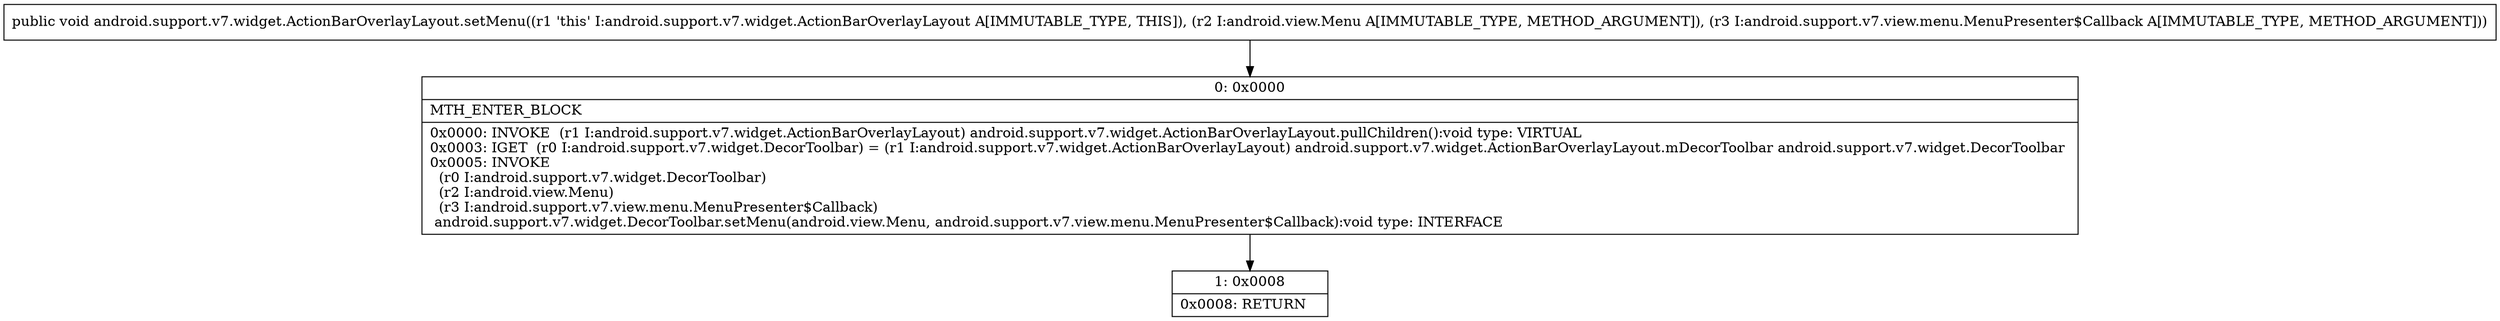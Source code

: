 digraph "CFG forandroid.support.v7.widget.ActionBarOverlayLayout.setMenu(Landroid\/view\/Menu;Landroid\/support\/v7\/view\/menu\/MenuPresenter$Callback;)V" {
Node_0 [shape=record,label="{0\:\ 0x0000|MTH_ENTER_BLOCK\l|0x0000: INVOKE  (r1 I:android.support.v7.widget.ActionBarOverlayLayout) android.support.v7.widget.ActionBarOverlayLayout.pullChildren():void type: VIRTUAL \l0x0003: IGET  (r0 I:android.support.v7.widget.DecorToolbar) = (r1 I:android.support.v7.widget.ActionBarOverlayLayout) android.support.v7.widget.ActionBarOverlayLayout.mDecorToolbar android.support.v7.widget.DecorToolbar \l0x0005: INVOKE  \l  (r0 I:android.support.v7.widget.DecorToolbar)\l  (r2 I:android.view.Menu)\l  (r3 I:android.support.v7.view.menu.MenuPresenter$Callback)\l android.support.v7.widget.DecorToolbar.setMenu(android.view.Menu, android.support.v7.view.menu.MenuPresenter$Callback):void type: INTERFACE \l}"];
Node_1 [shape=record,label="{1\:\ 0x0008|0x0008: RETURN   \l}"];
MethodNode[shape=record,label="{public void android.support.v7.widget.ActionBarOverlayLayout.setMenu((r1 'this' I:android.support.v7.widget.ActionBarOverlayLayout A[IMMUTABLE_TYPE, THIS]), (r2 I:android.view.Menu A[IMMUTABLE_TYPE, METHOD_ARGUMENT]), (r3 I:android.support.v7.view.menu.MenuPresenter$Callback A[IMMUTABLE_TYPE, METHOD_ARGUMENT])) }"];
MethodNode -> Node_0;
Node_0 -> Node_1;
}

